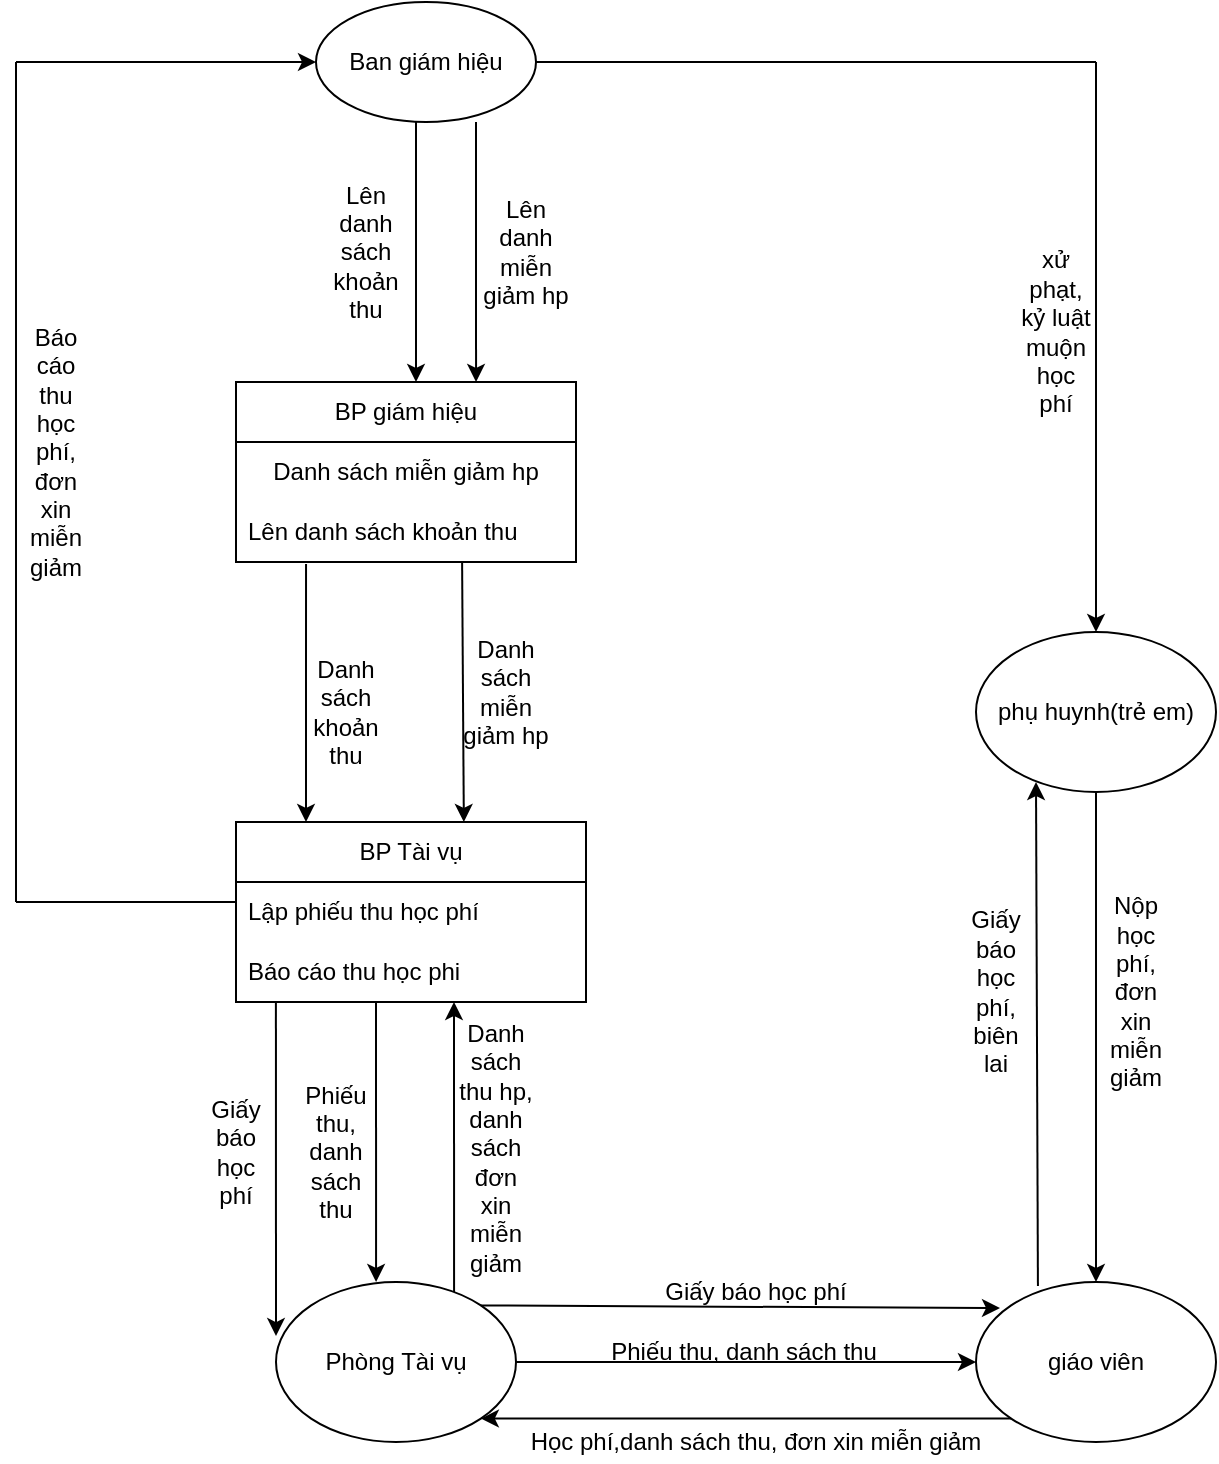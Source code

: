 <mxfile version="20.8.20" type="github">
  <diagram id="C5RBs43oDa-KdzZeNtuy" name="Page-1">
    <mxGraphModel dx="1434" dy="796" grid="1" gridSize="10" guides="1" tooltips="1" connect="1" arrows="1" fold="1" page="1" pageScale="1" pageWidth="827" pageHeight="1169" math="0" shadow="0">
      <root>
        <mxCell id="WIyWlLk6GJQsqaUBKTNV-0" />
        <mxCell id="WIyWlLk6GJQsqaUBKTNV-1" parent="WIyWlLk6GJQsqaUBKTNV-0" />
        <mxCell id="xmQk3MgsUaHxCkNboZjA-0" value="BP giám hiệu" style="swimlane;fontStyle=0;childLayout=stackLayout;horizontal=1;startSize=30;horizontalStack=0;resizeParent=1;resizeParentMax=0;resizeLast=0;collapsible=1;marginBottom=0;whiteSpace=wrap;html=1;" parent="WIyWlLk6GJQsqaUBKTNV-1" vertex="1">
          <mxGeometry x="260" y="210" width="170" height="90" as="geometry" />
        </mxCell>
        <mxCell id="xmQk3MgsUaHxCkNboZjA-11" value="Danh sách miễn giảm hp" style="text;html=1;strokeColor=none;fillColor=none;align=center;verticalAlign=middle;whiteSpace=wrap;rounded=0;" parent="xmQk3MgsUaHxCkNboZjA-0" vertex="1">
          <mxGeometry y="30" width="170" height="30" as="geometry" />
        </mxCell>
        <mxCell id="xmQk3MgsUaHxCkNboZjA-1" value="Lên danh sách khoản thu" style="text;strokeColor=none;fillColor=none;align=left;verticalAlign=middle;spacingLeft=4;spacingRight=4;overflow=hidden;points=[[0,0.5],[1,0.5]];portConstraint=eastwest;rotatable=0;whiteSpace=wrap;html=1;" parent="xmQk3MgsUaHxCkNboZjA-0" vertex="1">
          <mxGeometry y="60" width="170" height="30" as="geometry" />
        </mxCell>
        <mxCell id="xmQk3MgsUaHxCkNboZjA-4" value="Ban giám hiệu" style="ellipse;whiteSpace=wrap;html=1;" parent="WIyWlLk6GJQsqaUBKTNV-1" vertex="1">
          <mxGeometry x="300" y="20" width="110" height="60" as="geometry" />
        </mxCell>
        <mxCell id="xmQk3MgsUaHxCkNboZjA-5" value="phụ huynh(trẻ em)" style="ellipse;whiteSpace=wrap;html=1;" parent="WIyWlLk6GJQsqaUBKTNV-1" vertex="1">
          <mxGeometry x="630" y="335" width="120" height="80" as="geometry" />
        </mxCell>
        <mxCell id="xmQk3MgsUaHxCkNboZjA-6" value="giáo viên" style="ellipse;whiteSpace=wrap;html=1;" parent="WIyWlLk6GJQsqaUBKTNV-1" vertex="1">
          <mxGeometry x="630" y="660" width="120" height="80" as="geometry" />
        </mxCell>
        <mxCell id="xmQk3MgsUaHxCkNboZjA-7" value="BP Tài vụ" style="swimlane;fontStyle=0;childLayout=stackLayout;horizontal=1;startSize=30;horizontalStack=0;resizeParent=1;resizeParentMax=0;resizeLast=0;collapsible=1;marginBottom=0;whiteSpace=wrap;html=1;" parent="WIyWlLk6GJQsqaUBKTNV-1" vertex="1">
          <mxGeometry x="260" y="430" width="175" height="90" as="geometry" />
        </mxCell>
        <mxCell id="xmQk3MgsUaHxCkNboZjA-8" value="Lập phiếu thu học phí" style="text;strokeColor=none;fillColor=none;align=left;verticalAlign=middle;spacingLeft=4;spacingRight=4;overflow=hidden;points=[[0,0.5],[1,0.5]];portConstraint=eastwest;rotatable=0;whiteSpace=wrap;html=1;" parent="xmQk3MgsUaHxCkNboZjA-7" vertex="1">
          <mxGeometry y="30" width="175" height="30" as="geometry" />
        </mxCell>
        <mxCell id="xmQk3MgsUaHxCkNboZjA-9" value="Báo cáo thu học phi" style="text;strokeColor=none;fillColor=none;align=left;verticalAlign=middle;spacingLeft=4;spacingRight=4;overflow=hidden;points=[[0,0.5],[1,0.5]];portConstraint=eastwest;rotatable=0;whiteSpace=wrap;html=1;" parent="xmQk3MgsUaHxCkNboZjA-7" vertex="1">
          <mxGeometry y="60" width="175" height="30" as="geometry" />
        </mxCell>
        <mxCell id="xmQk3MgsUaHxCkNboZjA-12" value="" style="endArrow=classic;html=1;rounded=0;" parent="WIyWlLk6GJQsqaUBKTNV-1" edge="1">
          <mxGeometry width="50" height="50" relative="1" as="geometry">
            <mxPoint x="350" y="80" as="sourcePoint" />
            <mxPoint x="350" y="210" as="targetPoint" />
            <Array as="points" />
          </mxGeometry>
        </mxCell>
        <mxCell id="xmQk3MgsUaHxCkNboZjA-13" value="Lên danh sách khoản thu" style="text;html=1;strokeColor=none;fillColor=none;align=center;verticalAlign=middle;whiteSpace=wrap;rounded=0;rotation=0;" parent="WIyWlLk6GJQsqaUBKTNV-1" vertex="1">
          <mxGeometry x="300" y="80" width="50" height="130" as="geometry" />
        </mxCell>
        <mxCell id="xmQk3MgsUaHxCkNboZjA-14" value="" style="endArrow=classic;html=1;rounded=0;entryX=0.706;entryY=0;entryDx=0;entryDy=0;entryPerimeter=0;" parent="WIyWlLk6GJQsqaUBKTNV-1" target="xmQk3MgsUaHxCkNboZjA-0" edge="1">
          <mxGeometry width="50" height="50" relative="1" as="geometry">
            <mxPoint x="380" y="80" as="sourcePoint" />
            <mxPoint x="440" y="140" as="targetPoint" />
          </mxGeometry>
        </mxCell>
        <mxCell id="xmQk3MgsUaHxCkNboZjA-15" value="Lên danh miễn giảm hp" style="text;html=1;strokeColor=none;fillColor=none;align=center;verticalAlign=middle;whiteSpace=wrap;rounded=0;rotation=0;" parent="WIyWlLk6GJQsqaUBKTNV-1" vertex="1">
          <mxGeometry x="380" y="80" width="50" height="130" as="geometry" />
        </mxCell>
        <mxCell id="xmQk3MgsUaHxCkNboZjA-17" value="Danh sách khoản thu" style="text;html=1;strokeColor=none;fillColor=none;align=center;verticalAlign=middle;whiteSpace=wrap;rounded=0;rotation=0;" parent="WIyWlLk6GJQsqaUBKTNV-1" vertex="1">
          <mxGeometry x="290" y="310" width="50" height="130" as="geometry" />
        </mxCell>
        <mxCell id="xmQk3MgsUaHxCkNboZjA-18" value="Danh sách miễn giảm hp" style="text;html=1;strokeColor=none;fillColor=none;align=center;verticalAlign=middle;whiteSpace=wrap;rounded=0;rotation=0;" parent="WIyWlLk6GJQsqaUBKTNV-1" vertex="1">
          <mxGeometry x="370" y="300" width="50" height="130" as="geometry" />
        </mxCell>
        <mxCell id="xmQk3MgsUaHxCkNboZjA-22" value="" style="endArrow=classic;html=1;rounded=0;entryX=0.651;entryY=0;entryDx=0;entryDy=0;entryPerimeter=0;exitX=0.665;exitY=1;exitDx=0;exitDy=0;exitPerimeter=0;" parent="WIyWlLk6GJQsqaUBKTNV-1" source="xmQk3MgsUaHxCkNboZjA-1" target="xmQk3MgsUaHxCkNboZjA-7" edge="1">
          <mxGeometry width="50" height="50" relative="1" as="geometry">
            <mxPoint x="374" y="310" as="sourcePoint" />
            <mxPoint x="450" y="320" as="targetPoint" />
          </mxGeometry>
        </mxCell>
        <mxCell id="xmQk3MgsUaHxCkNboZjA-23" value="" style="endArrow=classic;html=1;rounded=0;exitX=0.206;exitY=1.033;exitDx=0;exitDy=0;exitPerimeter=0;" parent="WIyWlLk6GJQsqaUBKTNV-1" source="xmQk3MgsUaHxCkNboZjA-1" edge="1">
          <mxGeometry width="50" height="50" relative="1" as="geometry">
            <mxPoint x="300" y="390" as="sourcePoint" />
            <mxPoint x="295" y="430" as="targetPoint" />
            <Array as="points">
              <mxPoint x="295" y="360" />
            </Array>
          </mxGeometry>
        </mxCell>
        <mxCell id="xmQk3MgsUaHxCkNboZjA-25" value="Phòng Tài vụ" style="ellipse;whiteSpace=wrap;html=1;" parent="WIyWlLk6GJQsqaUBKTNV-1" vertex="1">
          <mxGeometry x="280" y="660" width="120" height="80" as="geometry" />
        </mxCell>
        <mxCell id="xmQk3MgsUaHxCkNboZjA-26" value="" style="endArrow=classic;html=1;rounded=0;exitX=0.114;exitY=1;exitDx=0;exitDy=0;exitPerimeter=0;entryX=0;entryY=0.338;entryDx=0;entryDy=0;entryPerimeter=0;" parent="WIyWlLk6GJQsqaUBKTNV-1" source="xmQk3MgsUaHxCkNboZjA-9" target="xmQk3MgsUaHxCkNboZjA-25" edge="1">
          <mxGeometry width="50" height="50" relative="1" as="geometry">
            <mxPoint x="290" y="520" as="sourcePoint" />
            <mxPoint x="298" y="672" as="targetPoint" />
          </mxGeometry>
        </mxCell>
        <mxCell id="xmQk3MgsUaHxCkNboZjA-27" value="Giấy báo học phí" style="text;html=1;strokeColor=none;fillColor=none;align=center;verticalAlign=middle;whiteSpace=wrap;rounded=0;rotation=0;" parent="WIyWlLk6GJQsqaUBKTNV-1" vertex="1">
          <mxGeometry x="240" y="530" width="40" height="130" as="geometry" />
        </mxCell>
        <mxCell id="xmQk3MgsUaHxCkNboZjA-28" value="" style="endArrow=classic;html=1;rounded=0;exitX=0.4;exitY=1;exitDx=0;exitDy=0;exitPerimeter=0;entryX=0.417;entryY=0;entryDx=0;entryDy=0;entryPerimeter=0;" parent="WIyWlLk6GJQsqaUBKTNV-1" source="xmQk3MgsUaHxCkNboZjA-9" target="xmQk3MgsUaHxCkNboZjA-25" edge="1">
          <mxGeometry width="50" height="50" relative="1" as="geometry">
            <mxPoint x="349" y="532" as="sourcePoint" />
            <mxPoint x="390" y="650" as="targetPoint" />
          </mxGeometry>
        </mxCell>
        <mxCell id="xmQk3MgsUaHxCkNboZjA-29" value="Phiếu thu, danh sách thu" style="text;html=1;strokeColor=none;fillColor=none;align=center;verticalAlign=middle;whiteSpace=wrap;rounded=0;rotation=0;" parent="WIyWlLk6GJQsqaUBKTNV-1" vertex="1">
          <mxGeometry x="300" y="535" width="20" height="120" as="geometry" />
        </mxCell>
        <mxCell id="xmQk3MgsUaHxCkNboZjA-30" value="" style="endArrow=none;html=1;rounded=0;" parent="WIyWlLk6GJQsqaUBKTNV-1" edge="1">
          <mxGeometry width="50" height="50" relative="1" as="geometry">
            <mxPoint x="150" y="470" as="sourcePoint" />
            <mxPoint x="260" y="470" as="targetPoint" />
          </mxGeometry>
        </mxCell>
        <mxCell id="xmQk3MgsUaHxCkNboZjA-31" value="" style="endArrow=none;html=1;rounded=0;" parent="WIyWlLk6GJQsqaUBKTNV-1" edge="1">
          <mxGeometry width="50" height="50" relative="1" as="geometry">
            <mxPoint x="150" y="470" as="sourcePoint" />
            <mxPoint x="150" y="50" as="targetPoint" />
          </mxGeometry>
        </mxCell>
        <mxCell id="xmQk3MgsUaHxCkNboZjA-32" value="" style="endArrow=classic;html=1;rounded=0;entryX=0;entryY=0.5;entryDx=0;entryDy=0;" parent="WIyWlLk6GJQsqaUBKTNV-1" target="xmQk3MgsUaHxCkNboZjA-4" edge="1">
          <mxGeometry width="50" height="50" relative="1" as="geometry">
            <mxPoint x="150" y="50" as="sourcePoint" />
            <mxPoint x="450" y="260" as="targetPoint" />
          </mxGeometry>
        </mxCell>
        <mxCell id="xmQk3MgsUaHxCkNboZjA-33" value="Báo cáo thu học phí, đơn xin miễn giảm" style="text;html=1;strokeColor=none;fillColor=none;align=center;verticalAlign=middle;whiteSpace=wrap;rounded=0;rotation=0;" parent="WIyWlLk6GJQsqaUBKTNV-1" vertex="1">
          <mxGeometry x="150" y="180" width="40" height="130" as="geometry" />
        </mxCell>
        <mxCell id="xmQk3MgsUaHxCkNboZjA-34" value="" style="endArrow=classic;html=1;rounded=0;exitX=1;exitY=0;exitDx=0;exitDy=0;entryX=0.1;entryY=0.163;entryDx=0;entryDy=0;entryPerimeter=0;" parent="WIyWlLk6GJQsqaUBKTNV-1" source="xmQk3MgsUaHxCkNboZjA-25" target="xmQk3MgsUaHxCkNboZjA-6" edge="1">
          <mxGeometry width="50" height="50" relative="1" as="geometry">
            <mxPoint x="400" y="580" as="sourcePoint" />
            <mxPoint x="450" y="530" as="targetPoint" />
          </mxGeometry>
        </mxCell>
        <mxCell id="xmQk3MgsUaHxCkNboZjA-35" value="Giấy báo học phí" style="text;html=1;strokeColor=none;fillColor=none;align=center;verticalAlign=middle;whiteSpace=wrap;rounded=0;rotation=0;" parent="WIyWlLk6GJQsqaUBKTNV-1" vertex="1">
          <mxGeometry x="420" y="650" width="200" height="30" as="geometry" />
        </mxCell>
        <mxCell id="xmQk3MgsUaHxCkNboZjA-36" value="" style="endArrow=classic;html=1;rounded=0;exitX=1;exitY=0.5;exitDx=0;exitDy=0;entryX=0;entryY=0.5;entryDx=0;entryDy=0;" parent="WIyWlLk6GJQsqaUBKTNV-1" source="xmQk3MgsUaHxCkNboZjA-25" target="xmQk3MgsUaHxCkNboZjA-6" edge="1">
          <mxGeometry width="50" height="50" relative="1" as="geometry">
            <mxPoint x="392" y="682" as="sourcePoint" />
            <mxPoint x="652" y="683" as="targetPoint" />
          </mxGeometry>
        </mxCell>
        <mxCell id="xmQk3MgsUaHxCkNboZjA-37" value="Phiếu thu, danh sách thu" style="text;html=1;strokeColor=none;fillColor=none;align=center;verticalAlign=middle;whiteSpace=wrap;rounded=0;rotation=0;" parent="WIyWlLk6GJQsqaUBKTNV-1" vertex="1">
          <mxGeometry x="413.5" y="680" width="200" height="30" as="geometry" />
        </mxCell>
        <mxCell id="xmQk3MgsUaHxCkNboZjA-38" value="" style="endArrow=classic;html=1;rounded=0;exitX=0.258;exitY=0.025;exitDx=0;exitDy=0;exitPerimeter=0;" parent="WIyWlLk6GJQsqaUBKTNV-1" source="xmQk3MgsUaHxCkNboZjA-6" edge="1">
          <mxGeometry width="50" height="50" relative="1" as="geometry">
            <mxPoint x="690" y="650" as="sourcePoint" />
            <mxPoint x="660" y="410" as="targetPoint" />
          </mxGeometry>
        </mxCell>
        <mxCell id="xmQk3MgsUaHxCkNboZjA-39" value="Giấy báo học phí, biên lai" style="text;html=1;strokeColor=none;fillColor=none;align=center;verticalAlign=middle;whiteSpace=wrap;rounded=0;rotation=0;" parent="WIyWlLk6GJQsqaUBKTNV-1" vertex="1">
          <mxGeometry x="620" y="450" width="40" height="130" as="geometry" />
        </mxCell>
        <mxCell id="xmQk3MgsUaHxCkNboZjA-40" value="Nộp học phí, đơn xin miễn giảm" style="text;html=1;strokeColor=none;fillColor=none;align=center;verticalAlign=middle;whiteSpace=wrap;rounded=0;rotation=0;" parent="WIyWlLk6GJQsqaUBKTNV-1" vertex="1">
          <mxGeometry x="690" y="450" width="40" height="130" as="geometry" />
        </mxCell>
        <mxCell id="xmQk3MgsUaHxCkNboZjA-41" value="" style="endArrow=classic;html=1;rounded=0;exitX=0.5;exitY=1;exitDx=0;exitDy=0;entryX=0.5;entryY=0;entryDx=0;entryDy=0;" parent="WIyWlLk6GJQsqaUBKTNV-1" source="xmQk3MgsUaHxCkNboZjA-5" target="xmQk3MgsUaHxCkNboZjA-6" edge="1">
          <mxGeometry width="50" height="50" relative="1" as="geometry">
            <mxPoint x="690.5" y="680" as="sourcePoint" />
            <mxPoint x="720" y="460" as="targetPoint" />
          </mxGeometry>
        </mxCell>
        <mxCell id="xmQk3MgsUaHxCkNboZjA-42" value="" style="endArrow=classic;html=1;rounded=0;entryX=1;entryY=1;entryDx=0;entryDy=0;exitX=0;exitY=1;exitDx=0;exitDy=0;" parent="WIyWlLk6GJQsqaUBKTNV-1" source="xmQk3MgsUaHxCkNboZjA-6" target="xmQk3MgsUaHxCkNboZjA-25" edge="1">
          <mxGeometry width="50" height="50" relative="1" as="geometry">
            <mxPoint x="630" y="710" as="sourcePoint" />
            <mxPoint x="450" y="520" as="targetPoint" />
          </mxGeometry>
        </mxCell>
        <mxCell id="xmQk3MgsUaHxCkNboZjA-43" value="Học phí,danh sách thu, đơn xin miễn giảm" style="text;html=1;strokeColor=none;fillColor=none;align=center;verticalAlign=middle;whiteSpace=wrap;rounded=0;rotation=0;" parent="WIyWlLk6GJQsqaUBKTNV-1" vertex="1">
          <mxGeometry x="400" y="730" width="240" height="20" as="geometry" />
        </mxCell>
        <mxCell id="xmQk3MgsUaHxCkNboZjA-45" value="" style="endArrow=classic;html=1;rounded=0;exitX=0.742;exitY=0.063;exitDx=0;exitDy=0;exitPerimeter=0;" parent="WIyWlLk6GJQsqaUBKTNV-1" source="xmQk3MgsUaHxCkNboZjA-25" edge="1">
          <mxGeometry width="50" height="50" relative="1" as="geometry">
            <mxPoint x="367" y="660" as="sourcePoint" />
            <mxPoint x="369" y="520" as="targetPoint" />
          </mxGeometry>
        </mxCell>
        <mxCell id="xmQk3MgsUaHxCkNboZjA-46" value="Danh sách thu hp, danh sách đơn xin miễn giảm" style="text;html=1;strokeColor=none;fillColor=none;align=center;verticalAlign=middle;whiteSpace=wrap;rounded=0;rotation=0;" parent="WIyWlLk6GJQsqaUBKTNV-1" vertex="1">
          <mxGeometry x="370" y="525" width="40" height="135" as="geometry" />
        </mxCell>
        <mxCell id="9L4HQrT2lWCUePaBfxo1-0" value="" style="endArrow=none;html=1;rounded=0;exitX=1;exitY=0.5;exitDx=0;exitDy=0;" edge="1" parent="WIyWlLk6GJQsqaUBKTNV-1" source="xmQk3MgsUaHxCkNboZjA-4">
          <mxGeometry width="50" height="50" relative="1" as="geometry">
            <mxPoint x="390" y="290" as="sourcePoint" />
            <mxPoint x="690" y="50" as="targetPoint" />
          </mxGeometry>
        </mxCell>
        <mxCell id="9L4HQrT2lWCUePaBfxo1-1" value="" style="endArrow=classic;html=1;rounded=0;entryX=0.5;entryY=0;entryDx=0;entryDy=0;" edge="1" parent="WIyWlLk6GJQsqaUBKTNV-1" target="xmQk3MgsUaHxCkNboZjA-5">
          <mxGeometry width="50" height="50" relative="1" as="geometry">
            <mxPoint x="690" y="50" as="sourcePoint" />
            <mxPoint x="440" y="240" as="targetPoint" />
          </mxGeometry>
        </mxCell>
        <mxCell id="9L4HQrT2lWCUePaBfxo1-2" value="xử phạt, kỷ luật muộn học phí" style="text;html=1;strokeColor=none;fillColor=none;align=center;verticalAlign=middle;whiteSpace=wrap;rounded=0;" vertex="1" parent="WIyWlLk6GJQsqaUBKTNV-1">
          <mxGeometry x="650" y="70" width="40" height="230" as="geometry" />
        </mxCell>
      </root>
    </mxGraphModel>
  </diagram>
</mxfile>
